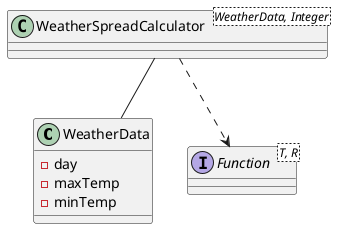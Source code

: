 @startuml

class WeatherData {
  - day
  - maxTemp
  - minTemp
}

class WeatherSpreadCalculator<WeatherData, Integer>
interface Function<T, R>

WeatherSpreadCalculator ..> Function
WeatherSpreadCalculator -- WeatherData

@enduml